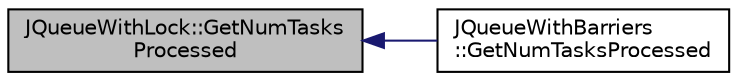 digraph "JQueueWithLock::GetNumTasksProcessed"
{
  edge [fontname="Helvetica",fontsize="10",labelfontname="Helvetica",labelfontsize="10"];
  node [fontname="Helvetica",fontsize="10",shape=record];
  rankdir="LR";
  Node1 [label="JQueueWithLock::GetNumTasks\lProcessed",height=0.2,width=0.4,color="black", fillcolor="grey75", style="filled" fontcolor="black"];
  Node1 -> Node2 [dir="back",color="midnightblue",fontsize="10",style="solid",fontname="Helvetica"];
  Node2 [label="JQueueWithBarriers\l::GetNumTasksProcessed",height=0.2,width=0.4,color="black", fillcolor="white", style="filled",URL="$class_j_queue_with_barriers.html#a9363d6951df64acc66ccfa4cd1ebfe95"];
}

